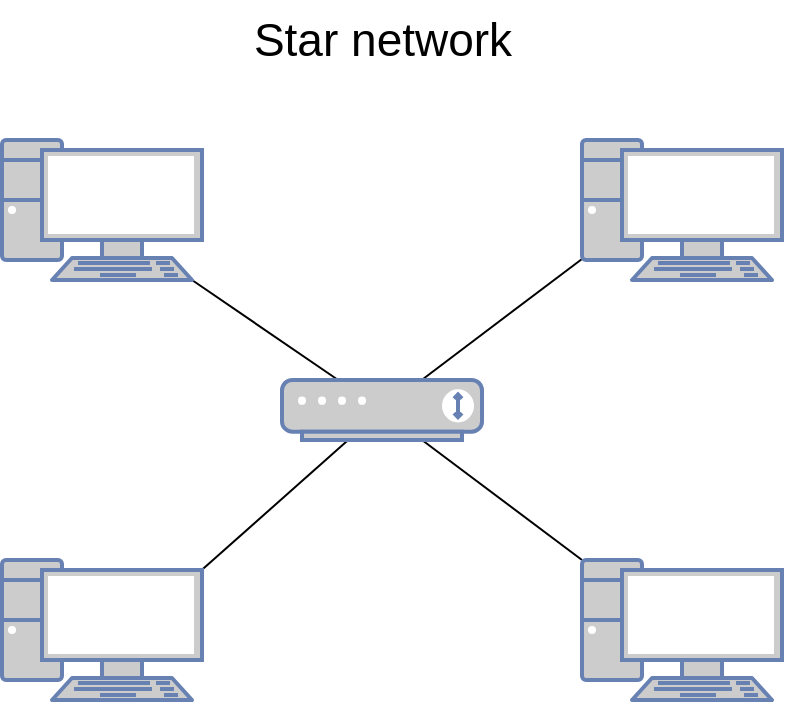 <mxfile pages="2">
    <diagram name="GameLoop logics" id="K8I0entXAn2vORYXvAi0">
        <mxGraphModel dx="1130" dy="787" grid="1" gridSize="10" guides="1" tooltips="1" connect="1" arrows="1" fold="1" page="1" pageScale="1" pageWidth="827" pageHeight="1169" math="0" shadow="0">
            <root>
                <mxCell id="0"/>
                <mxCell id="1" parent="0"/>
                <mxCell id="h18_KguzAPtuDDNaNfeX-4" style="edgeStyle=none;html=1;exitX=1;exitY=0.07;exitDx=0;exitDy=0;exitPerimeter=0;endArrow=none;endFill=0;" edge="1" parent="1" source="3SGk9z7-SAVG3_0c7xGF-10" target="2">
                    <mxGeometry relative="1" as="geometry"/>
                </mxCell>
                <mxCell id="3SGk9z7-SAVG3_0c7xGF-10" value="" style="fontColor=#0066CC;verticalAlign=top;verticalLabelPosition=bottom;labelPosition=center;align=center;html=1;outlineConnect=0;fillColor=#CCCCCC;strokeColor=#6881B3;gradientColor=none;gradientDirection=north;strokeWidth=2;shape=mxgraph.networks.pc;" parent="1" vertex="1">
                    <mxGeometry x="190" y="480" width="100" height="70" as="geometry"/>
                </mxCell>
                <mxCell id="h18_KguzAPtuDDNaNfeX-2" style="edgeStyle=none;html=1;exitX=0.95;exitY=1;exitDx=0;exitDy=0;exitPerimeter=0;endArrow=none;endFill=0;" edge="1" parent="1" source="3SGk9z7-SAVG3_0c7xGF-12" target="2">
                    <mxGeometry relative="1" as="geometry"/>
                </mxCell>
                <mxCell id="3SGk9z7-SAVG3_0c7xGF-12" value="" style="fontColor=#0066CC;verticalAlign=top;verticalLabelPosition=bottom;labelPosition=center;align=center;html=1;outlineConnect=0;fillColor=#CCCCCC;strokeColor=#6881B3;gradientColor=none;gradientDirection=north;strokeWidth=2;shape=mxgraph.networks.pc;" parent="1" vertex="1">
                    <mxGeometry x="190" y="270" width="100" height="70" as="geometry"/>
                </mxCell>
                <mxCell id="h18_KguzAPtuDDNaNfeX-3" style="edgeStyle=none;html=1;exitX=0;exitY=0.85;exitDx=0;exitDy=0;exitPerimeter=0;endArrow=none;endFill=0;" edge="1" parent="1" source="3SGk9z7-SAVG3_0c7xGF-14" target="2">
                    <mxGeometry relative="1" as="geometry"/>
                </mxCell>
                <mxCell id="3SGk9z7-SAVG3_0c7xGF-14" value="" style="fontColor=#0066CC;verticalAlign=top;verticalLabelPosition=bottom;labelPosition=center;align=center;html=1;outlineConnect=0;fillColor=#CCCCCC;strokeColor=#6881B3;gradientColor=none;gradientDirection=north;strokeWidth=2;shape=mxgraph.networks.pc;" parent="1" vertex="1">
                    <mxGeometry x="480" y="270" width="100" height="70" as="geometry"/>
                </mxCell>
                <mxCell id="h18_KguzAPtuDDNaNfeX-5" style="edgeStyle=none;html=1;exitX=0;exitY=0;exitDx=0;exitDy=0;exitPerimeter=0;endArrow=none;endFill=0;" edge="1" parent="1" source="3SGk9z7-SAVG3_0c7xGF-15" target="2">
                    <mxGeometry relative="1" as="geometry"/>
                </mxCell>
                <mxCell id="3SGk9z7-SAVG3_0c7xGF-15" value="" style="fontColor=#0066CC;verticalAlign=top;verticalLabelPosition=bottom;labelPosition=center;align=center;html=1;outlineConnect=0;fillColor=#CCCCCC;strokeColor=#6881B3;gradientColor=none;gradientDirection=north;strokeWidth=2;shape=mxgraph.networks.pc;" parent="1" vertex="1">
                    <mxGeometry x="480" y="480" width="100" height="70" as="geometry"/>
                </mxCell>
                <mxCell id="3SGk9z7-SAVG3_0c7xGF-16" value="&lt;font style=&quot;font-size: 23px;&quot;&gt;Star network&lt;/font&gt;" style="text;html=1;align=center;verticalAlign=middle;resizable=0;points=[];autosize=1;strokeColor=none;fillColor=none;" parent="1" vertex="1">
                    <mxGeometry x="305" y="200" width="150" height="40" as="geometry"/>
                </mxCell>
                <mxCell id="2" value="" style="fontColor=#0066CC;verticalAlign=top;verticalLabelPosition=bottom;labelPosition=center;align=center;html=1;outlineConnect=0;fillColor=#CCCCCC;strokeColor=#6881B3;gradientColor=none;gradientDirection=north;strokeWidth=2;shape=mxgraph.networks.modem;" vertex="1" parent="1">
                    <mxGeometry x="330" y="390" width="100" height="30" as="geometry"/>
                </mxCell>
            </root>
        </mxGraphModel>
    </diagram>
    <diagram id="ECH3pPtd6QQJtXg-LJKk" name="Struttura Progetto">
        <mxGraphModel dx="1130" dy="787" grid="1" gridSize="10" guides="1" tooltips="1" connect="1" arrows="1" fold="1" page="1" pageScale="1" pageWidth="827" pageHeight="1169" math="0" shadow="0">
            <root>
                <mxCell id="0"/>
                <mxCell id="1" parent="0"/>
                <mxCell id="XwFnVzIdtrBbaCS237fY-1" value="RootModel" style="swimlane;fontStyle=1;align=center;verticalAlign=top;childLayout=stackLayout;horizontal=1;startSize=26;horizontalStack=0;resizeParent=1;resizeParentMax=0;resizeLast=0;collapsible=1;marginBottom=0;whiteSpace=wrap;html=1;" parent="1" vertex="1">
                    <mxGeometry x="40" y="40" width="280" height="140" as="geometry"/>
                </mxCell>
                <mxCell id="XwFnVzIdtrBbaCS237fY-2" value="gameModel: GameModel&lt;br&gt;connectedViews: Array" style="text;strokeColor=none;fillColor=none;align=left;verticalAlign=top;spacingLeft=4;spacingRight=4;overflow=hidden;rotatable=0;points=[[0,0.5],[1,0.5]];portConstraint=eastwest;whiteSpace=wrap;html=1;" parent="XwFnVzIdtrBbaCS237fY-1" vertex="1">
                    <mxGeometry y="26" width="280" height="44" as="geometry"/>
                </mxCell>
                <mxCell id="XwFnVzIdtrBbaCS237fY-3" value="" style="line;strokeWidth=1;fillColor=none;align=left;verticalAlign=middle;spacingTop=-1;spacingLeft=3;spacingRight=3;rotatable=0;labelPosition=right;points=[];portConstraint=eastwest;strokeColor=inherit;" parent="XwFnVzIdtrBbaCS237fY-1" vertex="1">
                    <mxGeometry y="70" width="280" height="8" as="geometry"/>
                </mxCell>
                <mxCell id="XwFnVzIdtrBbaCS237fY-4" value="viewJoin(viewId) -&amp;gt; se prima crea game model&lt;br&gt;viewDrop(viewId) -&amp;gt; se ultima distrugge sessione&lt;br&gt;destroyGameModel()" style="text;strokeColor=none;fillColor=none;align=left;verticalAlign=top;spacingLeft=4;spacingRight=4;overflow=hidden;rotatable=0;points=[[0,0.5],[1,0.5]];portConstraint=eastwest;whiteSpace=wrap;html=1;" parent="XwFnVzIdtrBbaCS237fY-1" vertex="1">
                    <mxGeometry y="78" width="280" height="62" as="geometry"/>
                </mxCell>
                <mxCell id="XwFnVzIdtrBbaCS237fY-5" value="GameModel" style="swimlane;fontStyle=1;align=center;verticalAlign=top;childLayout=stackLayout;horizontal=1;startSize=26;horizontalStack=0;resizeParent=1;resizeParentMax=0;resizeLast=0;collapsible=1;marginBottom=0;whiteSpace=wrap;html=1;" parent="1" vertex="1">
                    <mxGeometry x="55" y="290" width="250" height="140" as="geometry"/>
                </mxCell>
                <mxCell id="XwFnVzIdtrBbaCS237fY-6" value="players {viewId, isConnected, lifePoints }&lt;br&gt;turnModel: TurnModel" style="text;strokeColor=none;fillColor=none;align=left;verticalAlign=top;spacingLeft=4;spacingRight=4;overflow=hidden;rotatable=0;points=[[0,0.5],[1,0.5]];portConstraint=eastwest;whiteSpace=wrap;html=1;" parent="XwFnVzIdtrBbaCS237fY-5" vertex="1">
                    <mxGeometry y="26" width="250" height="44" as="geometry"/>
                </mxCell>
                <mxCell id="XwFnVzIdtrBbaCS237fY-7" value="" style="line;strokeWidth=1;fillColor=none;align=left;verticalAlign=middle;spacingTop=-1;spacingLeft=3;spacingRight=3;rotatable=0;labelPosition=right;points=[];portConstraint=eastwest;strokeColor=inherit;" parent="XwFnVzIdtrBbaCS237fY-5" vertex="1">
                    <mxGeometry y="70" width="250" height="8" as="geometry"/>
                </mxCell>
                <mxCell id="XwFnVzIdtrBbaCS237fY-8" value="join(viewId) -&amp;gt; definisce p1 e p2&lt;br&gt;left(viewId) -&amp;gt; attiva il selfDestroy&lt;br&gt;selfDestroy() -&amp;gt; chiama destroyGameModel" style="text;strokeColor=none;fillColor=none;align=left;verticalAlign=top;spacingLeft=4;spacingRight=4;overflow=hidden;rotatable=0;points=[[0,0.5],[1,0.5]];portConstraint=eastwest;whiteSpace=wrap;html=1;" parent="XwFnVzIdtrBbaCS237fY-5" vertex="1">
                    <mxGeometry y="78" width="250" height="62" as="geometry"/>
                </mxCell>
                <mxCell id="XwFnVzIdtrBbaCS237fY-9" value="TurnModel" style="swimlane;fontStyle=1;align=center;verticalAlign=top;childLayout=stackLayout;horizontal=1;startSize=26;horizontalStack=0;resizeParent=1;resizeParentMax=0;resizeLast=0;collapsible=1;marginBottom=0;whiteSpace=wrap;html=1;" parent="1" vertex="1">
                    <mxGeometry x="260" y="494.5" width="190" height="90" as="geometry"/>
                </mxCell>
                <mxCell id="XwFnVzIdtrBbaCS237fY-10" value="turn: Turn" style="text;strokeColor=none;fillColor=none;align=left;verticalAlign=top;spacingLeft=4;spacingRight=4;overflow=hidden;rotatable=0;points=[[0,0.5],[1,0.5]];portConstraint=eastwest;whiteSpace=wrap;html=1;" parent="XwFnVzIdtrBbaCS237fY-9" vertex="1">
                    <mxGeometry y="26" width="190" height="24" as="geometry"/>
                </mxCell>
                <mxCell id="XwFnVzIdtrBbaCS237fY-11" value="" style="line;strokeWidth=1;fillColor=none;align=left;verticalAlign=middle;spacingTop=-1;spacingLeft=3;spacingRight=3;rotatable=0;labelPosition=right;points=[];portConstraint=eastwest;strokeColor=inherit;" parent="XwFnVzIdtrBbaCS237fY-9" vertex="1">
                    <mxGeometry y="50" width="190" height="8" as="geometry"/>
                </mxCell>
                <mxCell id="XwFnVzIdtrBbaCS237fY-12" value="nextPhase()" style="text;strokeColor=none;fillColor=none;align=left;verticalAlign=top;spacingLeft=4;spacingRight=4;overflow=hidden;rotatable=0;points=[[0,0.5],[1,0.5]];portConstraint=eastwest;whiteSpace=wrap;html=1;" parent="XwFnVzIdtrBbaCS237fY-9" vertex="1">
                    <mxGeometry y="58" width="190" height="32" as="geometry"/>
                </mxCell>
                <mxCell id="XwFnVzIdtrBbaCS237fY-13" value="LifePointsModel" style="swimlane;fontStyle=1;align=center;verticalAlign=top;childLayout=stackLayout;horizontal=1;startSize=26;horizontalStack=0;resizeParent=1;resizeParentMax=0;resizeLast=0;collapsible=1;marginBottom=0;whiteSpace=wrap;html=1;" parent="1" vertex="1">
                    <mxGeometry y="495" width="190" height="100" as="geometry"/>
                </mxCell>
                <mxCell id="XwFnVzIdtrBbaCS237fY-14" value="lifePoints: LifePoints" style="text;strokeColor=none;fillColor=none;align=left;verticalAlign=top;spacingLeft=4;spacingRight=4;overflow=hidden;rotatable=0;points=[[0,0.5],[1,0.5]];portConstraint=eastwest;whiteSpace=wrap;html=1;" parent="XwFnVzIdtrBbaCS237fY-13" vertex="1">
                    <mxGeometry y="26" width="190" height="24" as="geometry"/>
                </mxCell>
                <mxCell id="XwFnVzIdtrBbaCS237fY-15" value="" style="line;strokeWidth=1;fillColor=none;align=left;verticalAlign=middle;spacingTop=-1;spacingLeft=3;spacingRight=3;rotatable=0;labelPosition=right;points=[];portConstraint=eastwest;strokeColor=inherit;" parent="XwFnVzIdtrBbaCS237fY-13" vertex="1">
                    <mxGeometry y="50" width="190" height="8" as="geometry"/>
                </mxCell>
                <mxCell id="XwFnVzIdtrBbaCS237fY-16" value="heal(amount)&lt;br&gt;damage(amount)" style="text;strokeColor=none;fillColor=none;align=left;verticalAlign=top;spacingLeft=4;spacingRight=4;overflow=hidden;rotatable=0;points=[[0,0.5],[1,0.5]];portConstraint=eastwest;whiteSpace=wrap;html=1;" parent="XwFnVzIdtrBbaCS237fY-13" vertex="1">
                    <mxGeometry y="58" width="190" height="42" as="geometry"/>
                </mxCell>
            </root>
        </mxGraphModel>
    </diagram>
    <diagram id="wANbDn2j-jqP6U3QL-yj" name="daisy chain">
        <mxGraphModel dx="1130" dy="787" grid="1" gridSize="10" guides="1" tooltips="1" connect="1" arrows="1" fold="1" page="1" pageScale="1" pageWidth="850" pageHeight="1100" math="0" shadow="0">
            <root>
                <mxCell id="0"/>
                <mxCell id="1" parent="0"/>
            </root>
        </mxGraphModel>
    </diagram>
</mxfile>